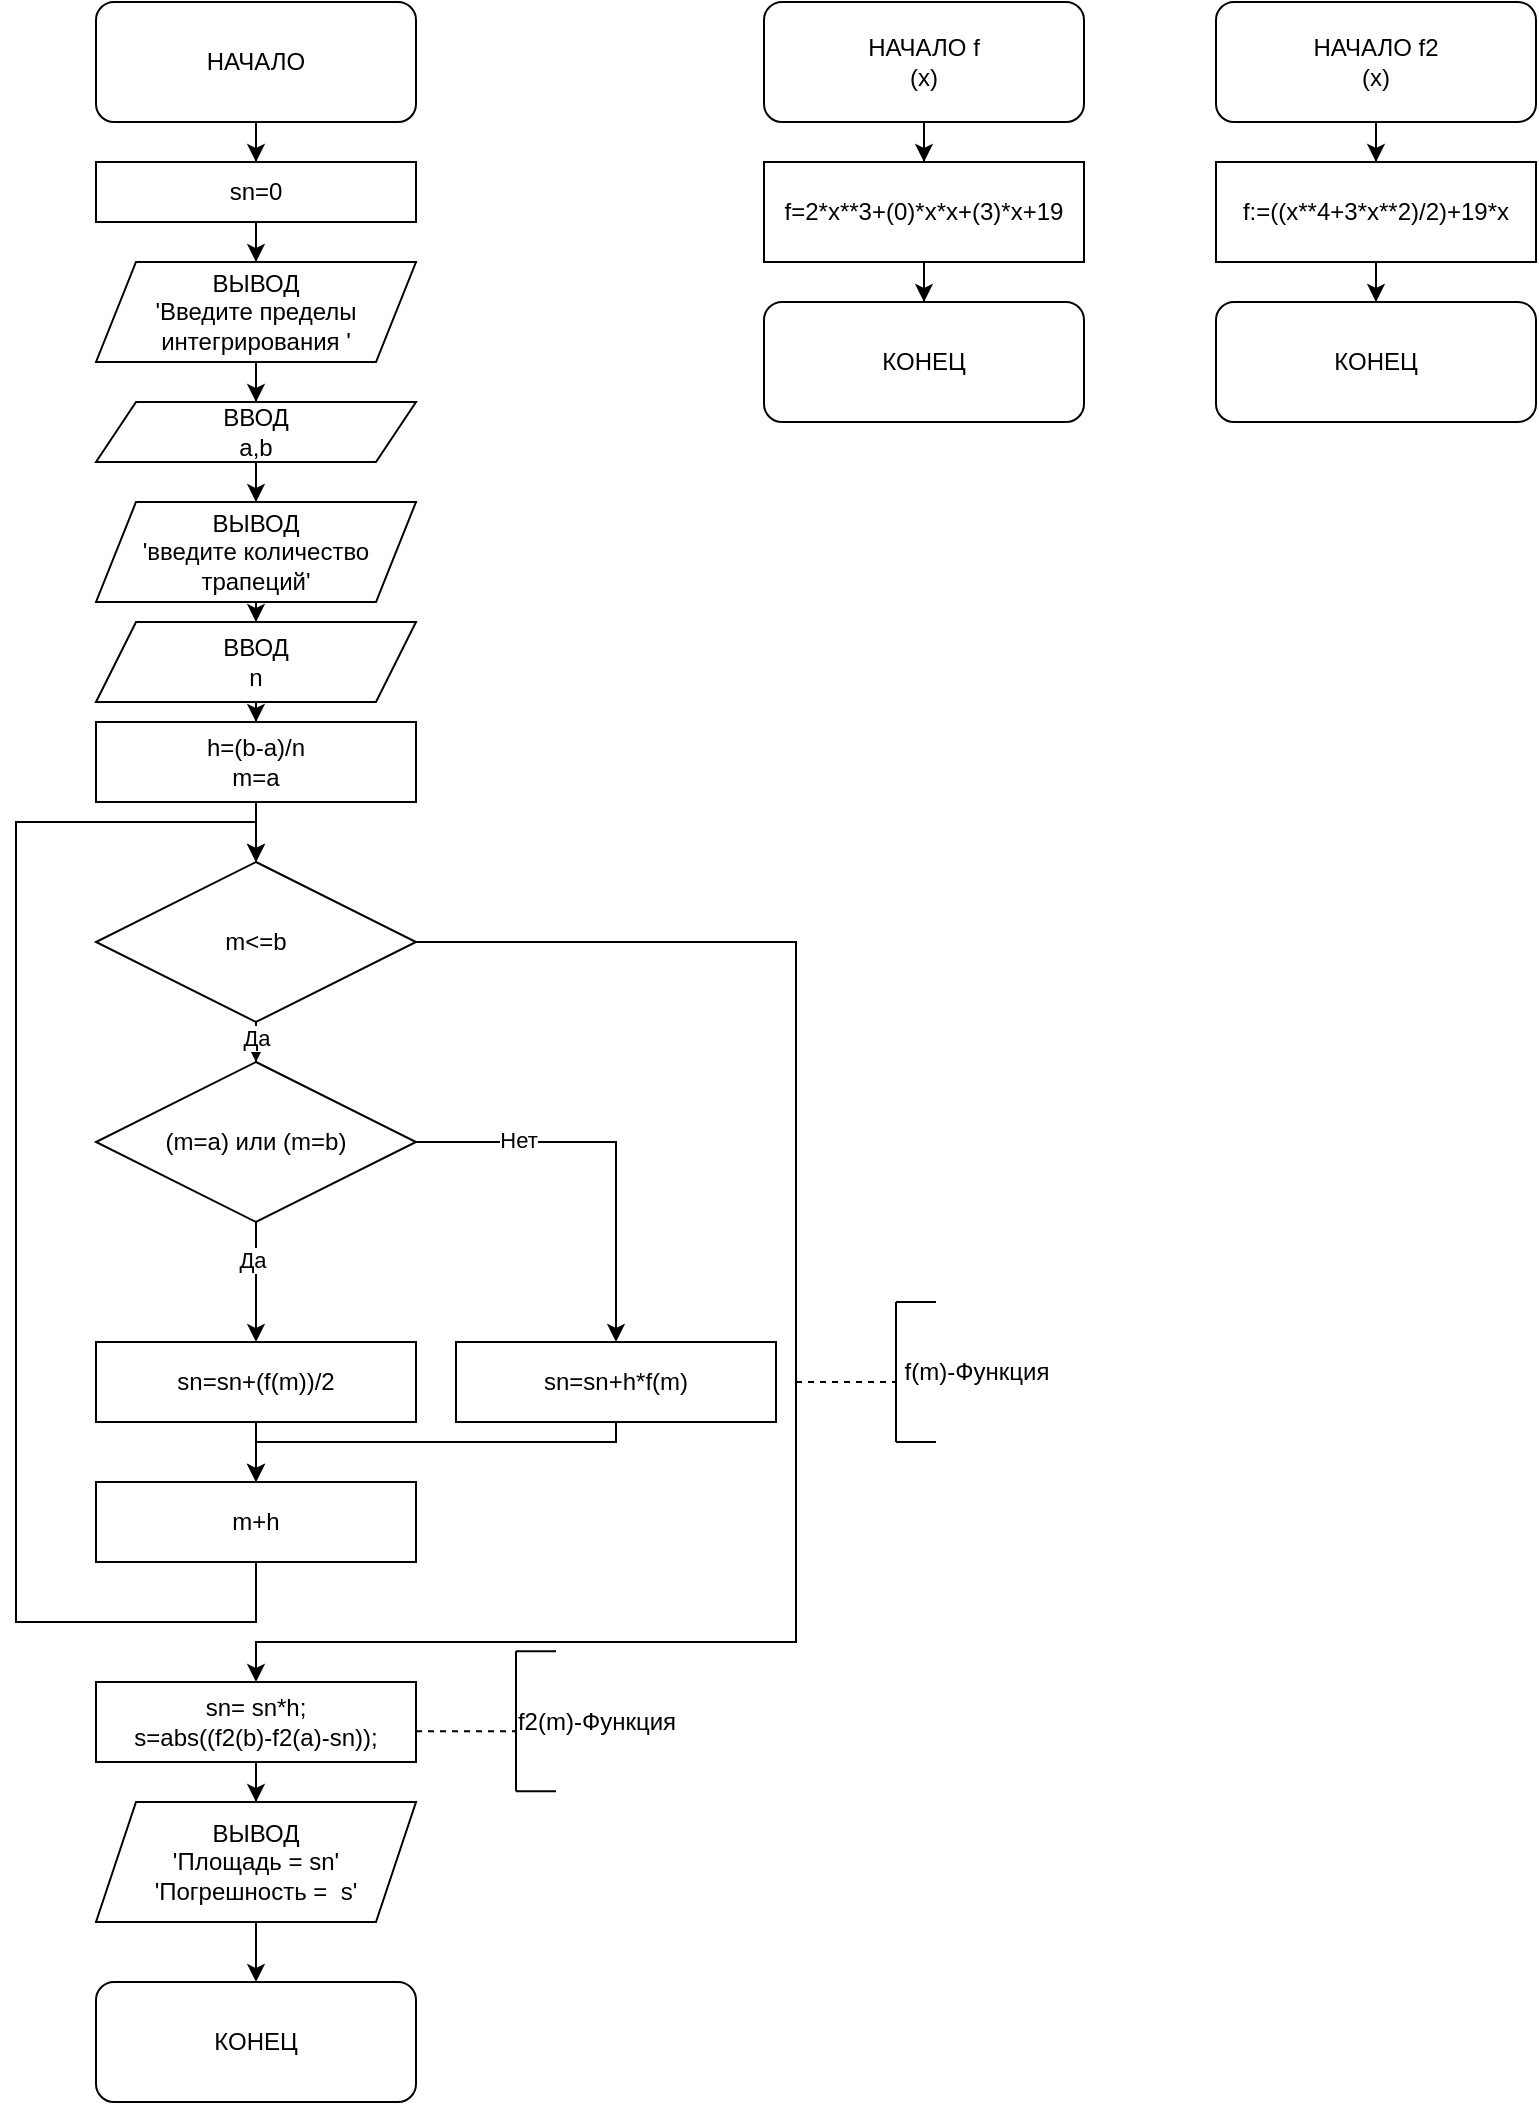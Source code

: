 <mxfile version="22.1.11" type="device">
  <diagram name="Страница — 1" id="oATVWPvXwTQDvNROMWiD">
    <mxGraphModel dx="267" dy="587" grid="1" gridSize="10" guides="1" tooltips="1" connect="1" arrows="1" fold="1" page="1" pageScale="1" pageWidth="827" pageHeight="1169" math="0" shadow="0">
      <root>
        <mxCell id="0" />
        <mxCell id="1" parent="0" />
        <mxCell id="YRIqB44byBYkE7JF9w8r-24" style="edgeStyle=orthogonalEdgeStyle;rounded=0;orthogonalLoop=1;jettySize=auto;html=1;entryX=0.5;entryY=0;entryDx=0;entryDy=0;" parent="1" edge="1">
          <mxGeometry relative="1" as="geometry">
            <mxPoint x="442" y="1120" as="targetPoint" />
            <Array as="points">
              <mxPoint x="440" y="1610" />
              <mxPoint x="287" y="1610" />
              <mxPoint x="287" y="1100" />
              <mxPoint x="442" y="1100" />
            </Array>
          </mxGeometry>
        </mxCell>
        <mxCell id="ciJ92FaGWab4oqTOg1Z5-2" style="edgeStyle=orthogonalEdgeStyle;rounded=0;orthogonalLoop=1;jettySize=auto;html=1;entryX=0.5;entryY=0;entryDx=0;entryDy=0;" edge="1" parent="1">
          <mxGeometry relative="1" as="geometry">
            <mxPoint x="1272" y="1180" as="targetPoint" />
            <Array as="points">
              <mxPoint x="1270" y="1670" />
              <mxPoint x="1117" y="1670" />
              <mxPoint x="1117" y="1160" />
              <mxPoint x="1272" y="1160" />
            </Array>
          </mxGeometry>
        </mxCell>
        <mxCell id="ciJ92FaGWab4oqTOg1Z5-3" style="edgeStyle=orthogonalEdgeStyle;rounded=0;orthogonalLoop=1;jettySize=auto;html=1;" edge="1" parent="1" source="ciJ92FaGWab4oqTOg1Z5-4" target="ciJ92FaGWab4oqTOg1Z5-6">
          <mxGeometry relative="1" as="geometry">
            <mxPoint x="990" y="140" as="targetPoint" />
          </mxGeometry>
        </mxCell>
        <mxCell id="ciJ92FaGWab4oqTOg1Z5-4" value="НАЧАЛО" style="rounded=1;whiteSpace=wrap;html=1;" vertex="1" parent="1">
          <mxGeometry x="910" y="60" width="160" height="60" as="geometry" />
        </mxCell>
        <mxCell id="ciJ92FaGWab4oqTOg1Z5-5" style="edgeStyle=orthogonalEdgeStyle;rounded=0;orthogonalLoop=1;jettySize=auto;html=1;" edge="1" parent="1" source="ciJ92FaGWab4oqTOg1Z5-6" target="ciJ92FaGWab4oqTOg1Z5-8">
          <mxGeometry relative="1" as="geometry">
            <mxPoint x="990" y="190.0" as="targetPoint" />
          </mxGeometry>
        </mxCell>
        <mxCell id="ciJ92FaGWab4oqTOg1Z5-6" value="sn=0" style="rounded=0;whiteSpace=wrap;html=1;" vertex="1" parent="1">
          <mxGeometry x="910" y="140" width="160" height="30" as="geometry" />
        </mxCell>
        <mxCell id="ciJ92FaGWab4oqTOg1Z5-7" style="edgeStyle=orthogonalEdgeStyle;rounded=0;orthogonalLoop=1;jettySize=auto;html=1;" edge="1" parent="1" source="ciJ92FaGWab4oqTOg1Z5-8" target="ciJ92FaGWab4oqTOg1Z5-10">
          <mxGeometry relative="1" as="geometry">
            <mxPoint x="990" y="280.0" as="targetPoint" />
          </mxGeometry>
        </mxCell>
        <mxCell id="ciJ92FaGWab4oqTOg1Z5-8" value="ВЫВОД&lt;br&gt;&#39;Введите пределы интегрирования &#39;" style="shape=parallelogram;perimeter=parallelogramPerimeter;whiteSpace=wrap;html=1;fixedSize=1;" vertex="1" parent="1">
          <mxGeometry x="910" y="190" width="160" height="50" as="geometry" />
        </mxCell>
        <mxCell id="ciJ92FaGWab4oqTOg1Z5-9" style="edgeStyle=orthogonalEdgeStyle;rounded=0;orthogonalLoop=1;jettySize=auto;html=1;" edge="1" parent="1" source="ciJ92FaGWab4oqTOg1Z5-10" target="ciJ92FaGWab4oqTOg1Z5-12">
          <mxGeometry relative="1" as="geometry">
            <mxPoint x="990" y="310.0" as="targetPoint" />
          </mxGeometry>
        </mxCell>
        <mxCell id="ciJ92FaGWab4oqTOg1Z5-10" value="ВВОД&lt;br&gt;a,b" style="shape=parallelogram;perimeter=parallelogramPerimeter;whiteSpace=wrap;html=1;fixedSize=1;" vertex="1" parent="1">
          <mxGeometry x="910" y="260" width="160" height="30" as="geometry" />
        </mxCell>
        <mxCell id="ciJ92FaGWab4oqTOg1Z5-11" style="edgeStyle=orthogonalEdgeStyle;rounded=0;orthogonalLoop=1;jettySize=auto;html=1;" edge="1" parent="1" source="ciJ92FaGWab4oqTOg1Z5-12" target="ciJ92FaGWab4oqTOg1Z5-14">
          <mxGeometry relative="1" as="geometry">
            <mxPoint x="990" y="380.0" as="targetPoint" />
          </mxGeometry>
        </mxCell>
        <mxCell id="ciJ92FaGWab4oqTOg1Z5-12" value="ВЫВОД&lt;br&gt;&#39;введите количество трапеций&#39;" style="shape=parallelogram;perimeter=parallelogramPerimeter;whiteSpace=wrap;html=1;fixedSize=1;" vertex="1" parent="1">
          <mxGeometry x="910" y="310" width="160" height="50" as="geometry" />
        </mxCell>
        <mxCell id="ciJ92FaGWab4oqTOg1Z5-13" style="edgeStyle=orthogonalEdgeStyle;rounded=0;orthogonalLoop=1;jettySize=auto;html=1;" edge="1" parent="1" source="ciJ92FaGWab4oqTOg1Z5-14" target="ciJ92FaGWab4oqTOg1Z5-16">
          <mxGeometry relative="1" as="geometry">
            <mxPoint x="990" y="430.0" as="targetPoint" />
          </mxGeometry>
        </mxCell>
        <mxCell id="ciJ92FaGWab4oqTOg1Z5-14" value="ВВОД&lt;br&gt;n" style="shape=parallelogram;perimeter=parallelogramPerimeter;whiteSpace=wrap;html=1;fixedSize=1;" vertex="1" parent="1">
          <mxGeometry x="910" y="370" width="160" height="40" as="geometry" />
        </mxCell>
        <mxCell id="ciJ92FaGWab4oqTOg1Z5-15" style="edgeStyle=orthogonalEdgeStyle;rounded=0;orthogonalLoop=1;jettySize=auto;html=1;" edge="1" parent="1" source="ciJ92FaGWab4oqTOg1Z5-16" target="ciJ92FaGWab4oqTOg1Z5-20">
          <mxGeometry relative="1" as="geometry">
            <mxPoint x="990" y="500" as="targetPoint" />
          </mxGeometry>
        </mxCell>
        <mxCell id="ciJ92FaGWab4oqTOg1Z5-16" value="h=(b-a)/n&lt;br&gt;m=a" style="rounded=0;whiteSpace=wrap;html=1;" vertex="1" parent="1">
          <mxGeometry x="910" y="420" width="160" height="40" as="geometry" />
        </mxCell>
        <mxCell id="ciJ92FaGWab4oqTOg1Z5-17" style="edgeStyle=orthogonalEdgeStyle;rounded=0;orthogonalLoop=1;jettySize=auto;html=1;" edge="1" parent="1" source="ciJ92FaGWab4oqTOg1Z5-20" target="ciJ92FaGWab4oqTOg1Z5-31">
          <mxGeometry relative="1" as="geometry">
            <mxPoint x="990" y="590" as="targetPoint" />
          </mxGeometry>
        </mxCell>
        <mxCell id="ciJ92FaGWab4oqTOg1Z5-18" value="Да" style="edgeLabel;html=1;align=center;verticalAlign=middle;resizable=0;points=[];" vertex="1" connectable="0" parent="ciJ92FaGWab4oqTOg1Z5-17">
          <mxGeometry x="0.589" relative="1" as="geometry">
            <mxPoint as="offset" />
          </mxGeometry>
        </mxCell>
        <mxCell id="ciJ92FaGWab4oqTOg1Z5-19" style="edgeStyle=orthogonalEdgeStyle;rounded=0;orthogonalLoop=1;jettySize=auto;html=1;" edge="1" parent="1" source="ciJ92FaGWab4oqTOg1Z5-20" target="ciJ92FaGWab4oqTOg1Z5-33">
          <mxGeometry relative="1" as="geometry">
            <mxPoint x="990" y="910" as="targetPoint" />
            <Array as="points">
              <mxPoint x="1260" y="530" />
              <mxPoint x="1260" y="880" />
              <mxPoint x="990" y="880" />
            </Array>
          </mxGeometry>
        </mxCell>
        <mxCell id="ciJ92FaGWab4oqTOg1Z5-20" value="m&amp;lt;=b" style="rhombus;whiteSpace=wrap;html=1;" vertex="1" parent="1">
          <mxGeometry x="910" y="490" width="160" height="80" as="geometry" />
        </mxCell>
        <mxCell id="ciJ92FaGWab4oqTOg1Z5-21" style="edgeStyle=orthogonalEdgeStyle;rounded=0;orthogonalLoop=1;jettySize=auto;html=1;entryX=0.5;entryY=0;entryDx=0;entryDy=0;" edge="1" parent="1" source="ciJ92FaGWab4oqTOg1Z5-22" target="ciJ92FaGWab4oqTOg1Z5-26">
          <mxGeometry relative="1" as="geometry">
            <Array as="points">
              <mxPoint x="1170" y="780" />
              <mxPoint x="990" y="780" />
            </Array>
          </mxGeometry>
        </mxCell>
        <mxCell id="ciJ92FaGWab4oqTOg1Z5-22" value="sn=sn+h*f(m)" style="rounded=0;whiteSpace=wrap;html=1;" vertex="1" parent="1">
          <mxGeometry x="1090" y="730" width="160" height="40" as="geometry" />
        </mxCell>
        <mxCell id="ciJ92FaGWab4oqTOg1Z5-23" style="edgeStyle=orthogonalEdgeStyle;rounded=0;orthogonalLoop=1;jettySize=auto;html=1;" edge="1" parent="1" source="ciJ92FaGWab4oqTOg1Z5-24" target="ciJ92FaGWab4oqTOg1Z5-26">
          <mxGeometry relative="1" as="geometry">
            <mxPoint x="990" y="800" as="targetPoint" />
          </mxGeometry>
        </mxCell>
        <mxCell id="ciJ92FaGWab4oqTOg1Z5-24" value="sn=sn+(f(m))/2" style="rounded=0;whiteSpace=wrap;html=1;" vertex="1" parent="1">
          <mxGeometry x="910" y="730" width="160" height="40" as="geometry" />
        </mxCell>
        <mxCell id="ciJ92FaGWab4oqTOg1Z5-25" style="edgeStyle=orthogonalEdgeStyle;rounded=0;orthogonalLoop=1;jettySize=auto;html=1;entryX=0.5;entryY=0;entryDx=0;entryDy=0;" edge="1" parent="1" source="ciJ92FaGWab4oqTOg1Z5-26" target="ciJ92FaGWab4oqTOg1Z5-20">
          <mxGeometry relative="1" as="geometry">
            <mxPoint x="990" y="610" as="targetPoint" />
            <Array as="points">
              <mxPoint x="990" y="870" />
              <mxPoint x="870" y="870" />
              <mxPoint x="870" y="470" />
              <mxPoint x="990" y="470" />
            </Array>
          </mxGeometry>
        </mxCell>
        <mxCell id="ciJ92FaGWab4oqTOg1Z5-26" value="m+h" style="rounded=0;whiteSpace=wrap;html=1;" vertex="1" parent="1">
          <mxGeometry x="910" y="800" width="160" height="40" as="geometry" />
        </mxCell>
        <mxCell id="ciJ92FaGWab4oqTOg1Z5-27" style="edgeStyle=orthogonalEdgeStyle;rounded=0;orthogonalLoop=1;jettySize=auto;html=1;entryX=0.5;entryY=0;entryDx=0;entryDy=0;" edge="1" parent="1" source="ciJ92FaGWab4oqTOg1Z5-31" target="ciJ92FaGWab4oqTOg1Z5-24">
          <mxGeometry relative="1" as="geometry" />
        </mxCell>
        <mxCell id="ciJ92FaGWab4oqTOg1Z5-28" value="Да" style="edgeLabel;html=1;align=center;verticalAlign=middle;resizable=0;points=[];" vertex="1" connectable="0" parent="ciJ92FaGWab4oqTOg1Z5-27">
          <mxGeometry x="-0.363" y="-2" relative="1" as="geometry">
            <mxPoint as="offset" />
          </mxGeometry>
        </mxCell>
        <mxCell id="ciJ92FaGWab4oqTOg1Z5-29" style="edgeStyle=orthogonalEdgeStyle;rounded=0;orthogonalLoop=1;jettySize=auto;html=1;entryX=0.5;entryY=0;entryDx=0;entryDy=0;" edge="1" parent="1" source="ciJ92FaGWab4oqTOg1Z5-31" target="ciJ92FaGWab4oqTOg1Z5-22">
          <mxGeometry relative="1" as="geometry" />
        </mxCell>
        <mxCell id="ciJ92FaGWab4oqTOg1Z5-30" value="Нет" style="edgeLabel;html=1;align=center;verticalAlign=middle;resizable=0;points=[];" vertex="1" connectable="0" parent="ciJ92FaGWab4oqTOg1Z5-29">
          <mxGeometry x="-0.497" y="1" relative="1" as="geometry">
            <mxPoint as="offset" />
          </mxGeometry>
        </mxCell>
        <mxCell id="ciJ92FaGWab4oqTOg1Z5-31" value="(m=a) или (m=b)" style="rhombus;whiteSpace=wrap;html=1;" vertex="1" parent="1">
          <mxGeometry x="910" y="590" width="160" height="80" as="geometry" />
        </mxCell>
        <mxCell id="ciJ92FaGWab4oqTOg1Z5-32" style="edgeStyle=orthogonalEdgeStyle;rounded=0;orthogonalLoop=1;jettySize=auto;html=1;" edge="1" parent="1" source="ciJ92FaGWab4oqTOg1Z5-33" target="ciJ92FaGWab4oqTOg1Z5-35">
          <mxGeometry relative="1" as="geometry">
            <mxPoint x="990" y="960" as="targetPoint" />
          </mxGeometry>
        </mxCell>
        <mxCell id="ciJ92FaGWab4oqTOg1Z5-33" value="&lt;div&gt;sn= sn*h;&lt;/div&gt;&lt;div&gt;&lt;span style=&quot;font-size: 12px;&quot;&gt;s=abs((f2(b)-f2(a)-sn));&lt;/span&gt;&lt;/div&gt;" style="rounded=0;whiteSpace=wrap;html=1;" vertex="1" parent="1">
          <mxGeometry x="910" y="900" width="160" height="40" as="geometry" />
        </mxCell>
        <mxCell id="ciJ92FaGWab4oqTOg1Z5-34" style="edgeStyle=orthogonalEdgeStyle;rounded=0;orthogonalLoop=1;jettySize=auto;html=1;" edge="1" parent="1" source="ciJ92FaGWab4oqTOg1Z5-35" target="ciJ92FaGWab4oqTOg1Z5-48">
          <mxGeometry relative="1" as="geometry">
            <mxPoint x="990" y="1050" as="targetPoint" />
          </mxGeometry>
        </mxCell>
        <mxCell id="ciJ92FaGWab4oqTOg1Z5-35" value="ВЫВОД&lt;br&gt;&lt;div&gt;&#39;Площадь = sn&#39;&lt;/div&gt;&lt;div&gt;&lt;span style=&quot;font-size: 12px;&quot;&gt;&#39;Погрешность =&amp;nbsp; s&#39;&lt;/span&gt;&lt;/div&gt;" style="shape=parallelogram;perimeter=parallelogramPerimeter;whiteSpace=wrap;html=1;fixedSize=1;" vertex="1" parent="1">
          <mxGeometry x="910" y="960" width="160" height="60" as="geometry" />
        </mxCell>
        <mxCell id="ciJ92FaGWab4oqTOg1Z5-36" value="" style="endArrow=none;dashed=1;html=1;rounded=0;" edge="1" parent="1">
          <mxGeometry width="50" height="50" relative="1" as="geometry">
            <mxPoint x="1260" y="750" as="sourcePoint" />
            <mxPoint x="1310" y="750" as="targetPoint" />
          </mxGeometry>
        </mxCell>
        <mxCell id="ciJ92FaGWab4oqTOg1Z5-37" value="" style="endArrow=none;html=1;rounded=0;" edge="1" parent="1">
          <mxGeometry width="50" height="50" relative="1" as="geometry">
            <mxPoint x="1310" y="780" as="sourcePoint" />
            <mxPoint x="1310" y="710" as="targetPoint" />
          </mxGeometry>
        </mxCell>
        <mxCell id="ciJ92FaGWab4oqTOg1Z5-38" value="" style="endArrow=none;html=1;rounded=0;" edge="1" parent="1">
          <mxGeometry width="50" height="50" relative="1" as="geometry">
            <mxPoint x="1330" y="710" as="sourcePoint" />
            <mxPoint x="1310" y="710" as="targetPoint" />
          </mxGeometry>
        </mxCell>
        <mxCell id="ciJ92FaGWab4oqTOg1Z5-39" value="" style="endArrow=none;html=1;rounded=0;" edge="1" parent="1">
          <mxGeometry width="50" height="50" relative="1" as="geometry">
            <mxPoint x="1330" y="780" as="sourcePoint" />
            <mxPoint x="1310" y="780" as="targetPoint" />
          </mxGeometry>
        </mxCell>
        <mxCell id="ciJ92FaGWab4oqTOg1Z5-40" value="f(m)-Функция" style="text;html=1;align=center;verticalAlign=middle;resizable=0;points=[];autosize=1;strokeColor=none;fillColor=none;" vertex="1" parent="1">
          <mxGeometry x="1300" y="730" width="100" height="30" as="geometry" />
        </mxCell>
        <mxCell id="ciJ92FaGWab4oqTOg1Z5-41" value="" style="endArrow=none;dashed=1;html=1;rounded=0;" edge="1" parent="1">
          <mxGeometry width="50" height="50" relative="1" as="geometry">
            <mxPoint x="1070" y="924.66" as="sourcePoint" />
            <mxPoint x="1120" y="924.66" as="targetPoint" />
          </mxGeometry>
        </mxCell>
        <mxCell id="ciJ92FaGWab4oqTOg1Z5-42" value="" style="endArrow=none;html=1;rounded=0;" edge="1" parent="1">
          <mxGeometry width="50" height="50" relative="1" as="geometry">
            <mxPoint x="1120" y="954.66" as="sourcePoint" />
            <mxPoint x="1120" y="884.66" as="targetPoint" />
          </mxGeometry>
        </mxCell>
        <mxCell id="ciJ92FaGWab4oqTOg1Z5-43" value="" style="endArrow=none;html=1;rounded=0;" edge="1" parent="1">
          <mxGeometry width="50" height="50" relative="1" as="geometry">
            <mxPoint x="1140" y="884.66" as="sourcePoint" />
            <mxPoint x="1120" y="884.66" as="targetPoint" />
          </mxGeometry>
        </mxCell>
        <mxCell id="ciJ92FaGWab4oqTOg1Z5-44" value="" style="endArrow=none;html=1;rounded=0;" edge="1" parent="1">
          <mxGeometry width="50" height="50" relative="1" as="geometry">
            <mxPoint x="1140" y="954.66" as="sourcePoint" />
            <mxPoint x="1120" y="954.66" as="targetPoint" />
          </mxGeometry>
        </mxCell>
        <mxCell id="ciJ92FaGWab4oqTOg1Z5-45" value="f2(m)-Функция" style="text;html=1;align=center;verticalAlign=middle;resizable=0;points=[];autosize=1;strokeColor=none;fillColor=none;" vertex="1" parent="1">
          <mxGeometry x="1110" y="904.66" width="100" height="30" as="geometry" />
        </mxCell>
        <mxCell id="ciJ92FaGWab4oqTOg1Z5-46" style="edgeStyle=orthogonalEdgeStyle;rounded=0;orthogonalLoop=1;jettySize=auto;html=1;" edge="1" parent="1" source="ciJ92FaGWab4oqTOg1Z5-47" target="ciJ92FaGWab4oqTOg1Z5-50">
          <mxGeometry relative="1" as="geometry">
            <mxPoint x="1324" y="140" as="targetPoint" />
          </mxGeometry>
        </mxCell>
        <mxCell id="ciJ92FaGWab4oqTOg1Z5-47" value="НАЧАЛО f&lt;br&gt;(x)" style="rounded=1;whiteSpace=wrap;html=1;" vertex="1" parent="1">
          <mxGeometry x="1244" y="60" width="160" height="60" as="geometry" />
        </mxCell>
        <mxCell id="ciJ92FaGWab4oqTOg1Z5-48" value="КОНЕЦ" style="rounded=1;whiteSpace=wrap;html=1;" vertex="1" parent="1">
          <mxGeometry x="910" y="1050" width="160" height="60" as="geometry" />
        </mxCell>
        <mxCell id="ciJ92FaGWab4oqTOg1Z5-49" style="edgeStyle=orthogonalEdgeStyle;rounded=0;orthogonalLoop=1;jettySize=auto;html=1;" edge="1" parent="1" source="ciJ92FaGWab4oqTOg1Z5-50" target="ciJ92FaGWab4oqTOg1Z5-51">
          <mxGeometry relative="1" as="geometry">
            <mxPoint x="1324" y="210" as="targetPoint" />
          </mxGeometry>
        </mxCell>
        <mxCell id="ciJ92FaGWab4oqTOg1Z5-50" value="f=2*x**3+(0)*x*x+(3)*x+19" style="rounded=0;whiteSpace=wrap;html=1;" vertex="1" parent="1">
          <mxGeometry x="1244" y="140" width="160" height="50" as="geometry" />
        </mxCell>
        <mxCell id="ciJ92FaGWab4oqTOg1Z5-51" value="КОНЕЦ" style="rounded=1;whiteSpace=wrap;html=1;" vertex="1" parent="1">
          <mxGeometry x="1244" y="210" width="160" height="60" as="geometry" />
        </mxCell>
        <mxCell id="ciJ92FaGWab4oqTOg1Z5-52" style="edgeStyle=orthogonalEdgeStyle;rounded=0;orthogonalLoop=1;jettySize=auto;html=1;" edge="1" parent="1" source="ciJ92FaGWab4oqTOg1Z5-53" target="ciJ92FaGWab4oqTOg1Z5-55">
          <mxGeometry relative="1" as="geometry">
            <mxPoint x="1550" y="140" as="targetPoint" />
          </mxGeometry>
        </mxCell>
        <mxCell id="ciJ92FaGWab4oqTOg1Z5-53" value="НАЧАЛО f2&lt;br&gt;(x)" style="rounded=1;whiteSpace=wrap;html=1;" vertex="1" parent="1">
          <mxGeometry x="1470" y="60" width="160" height="60" as="geometry" />
        </mxCell>
        <mxCell id="ciJ92FaGWab4oqTOg1Z5-54" style="edgeStyle=orthogonalEdgeStyle;rounded=0;orthogonalLoop=1;jettySize=auto;html=1;" edge="1" parent="1" source="ciJ92FaGWab4oqTOg1Z5-55" target="ciJ92FaGWab4oqTOg1Z5-56">
          <mxGeometry relative="1" as="geometry">
            <mxPoint x="1550" y="210" as="targetPoint" />
          </mxGeometry>
        </mxCell>
        <mxCell id="ciJ92FaGWab4oqTOg1Z5-55" value="f:=((x**4+3*x**2)/2)+19*x" style="rounded=0;whiteSpace=wrap;html=1;" vertex="1" parent="1">
          <mxGeometry x="1470" y="140" width="160" height="50" as="geometry" />
        </mxCell>
        <mxCell id="ciJ92FaGWab4oqTOg1Z5-56" value="КОНЕЦ" style="rounded=1;whiteSpace=wrap;html=1;" vertex="1" parent="1">
          <mxGeometry x="1470" y="210" width="160" height="60" as="geometry" />
        </mxCell>
      </root>
    </mxGraphModel>
  </diagram>
</mxfile>
